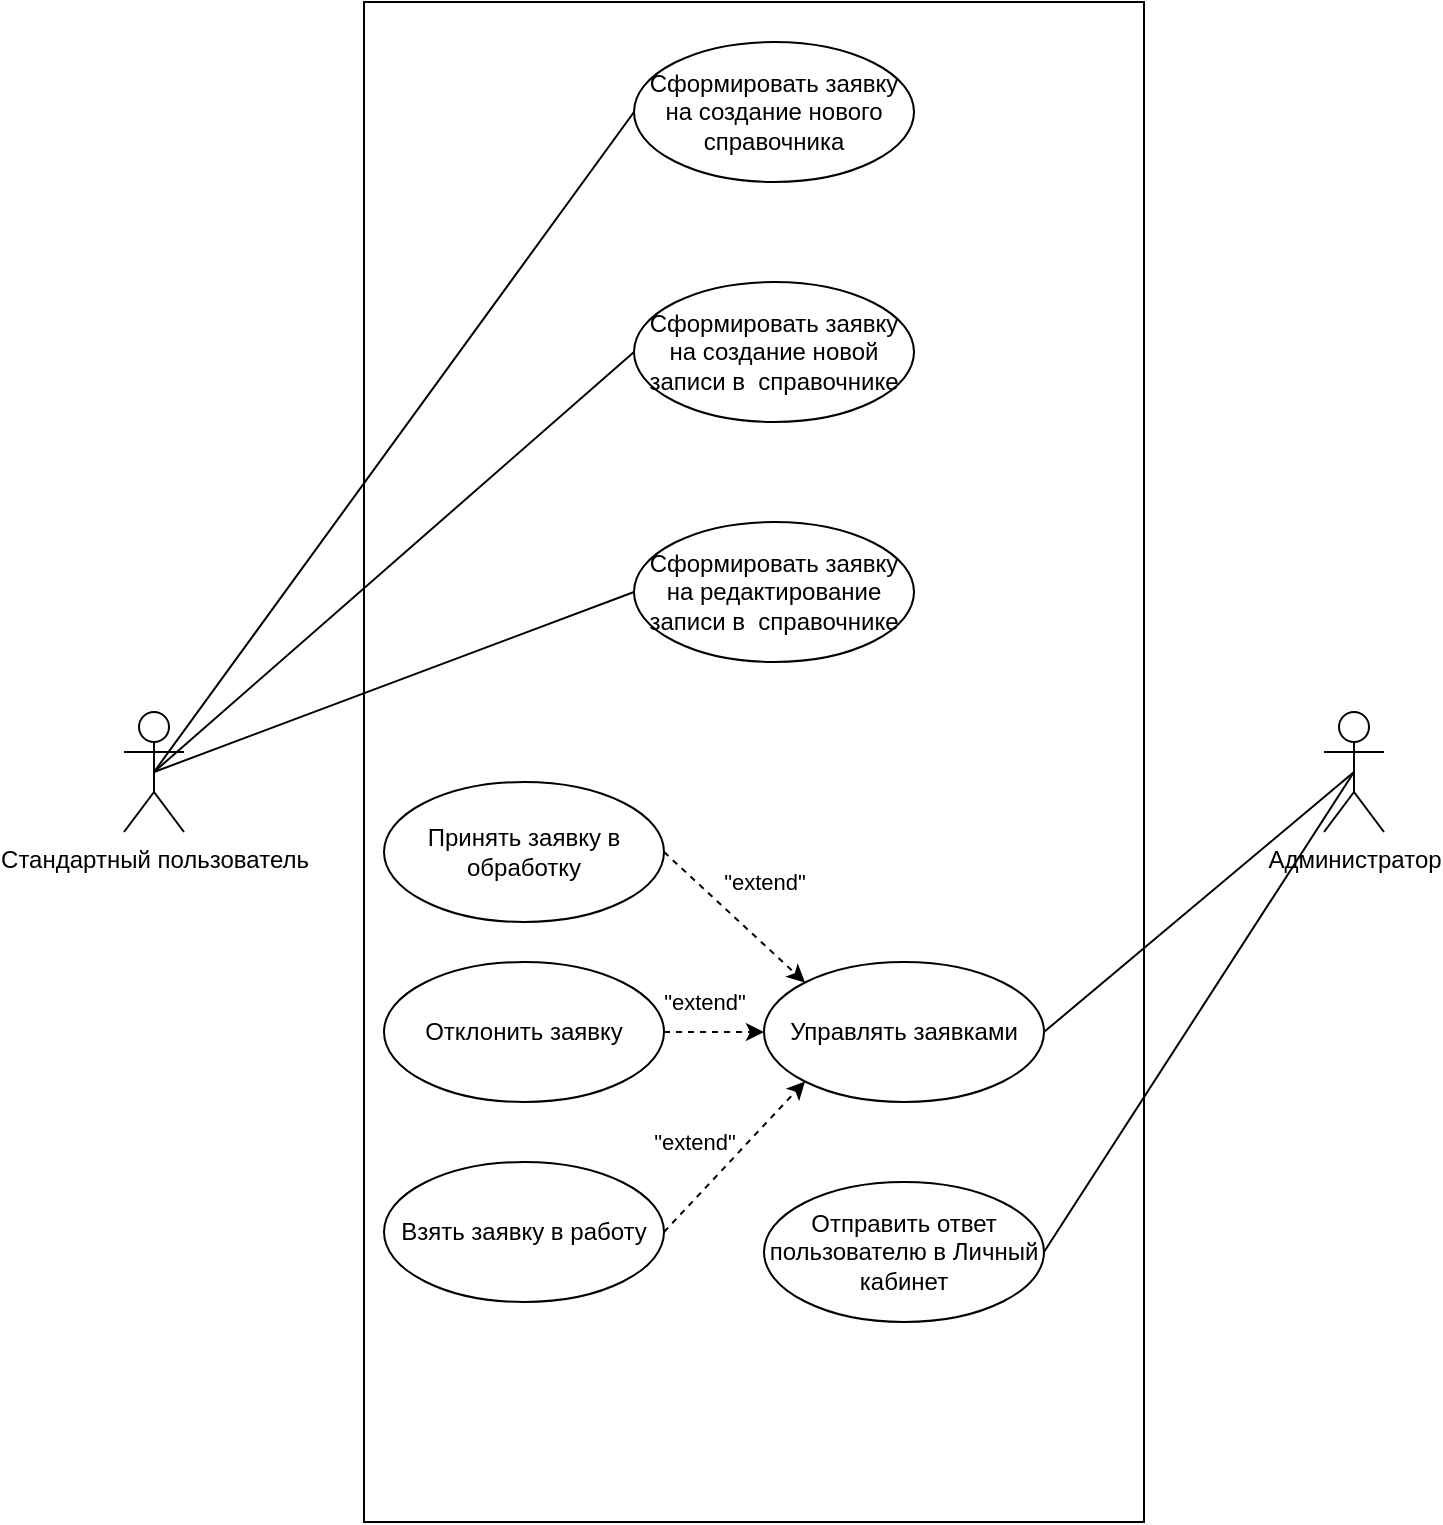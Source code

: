 <mxfile version="24.7.12">
  <diagram name="Страница — 1" id="W9piKHdOO3gh-nqHFyr9">
    <mxGraphModel dx="1095" dy="584" grid="1" gridSize="10" guides="1" tooltips="1" connect="1" arrows="1" fold="1" page="1" pageScale="1" pageWidth="827" pageHeight="1169" math="0" shadow="0">
      <root>
        <mxCell id="0" />
        <mxCell id="1" parent="0" />
        <mxCell id="Sw2GpvtBc1ML-Zhf_zwb-1" value="Стандартный пользователь" style="shape=umlActor;verticalLabelPosition=bottom;verticalAlign=top;html=1;" vertex="1" parent="1">
          <mxGeometry x="110" y="555" width="30" height="60" as="geometry" />
        </mxCell>
        <mxCell id="Sw2GpvtBc1ML-Zhf_zwb-5" value="Администратор" style="shape=umlActor;verticalLabelPosition=bottom;verticalAlign=top;html=1;" vertex="1" parent="1">
          <mxGeometry x="710" y="555" width="30" height="60" as="geometry" />
        </mxCell>
        <mxCell id="Sw2GpvtBc1ML-Zhf_zwb-12" value="" style="rounded=0;whiteSpace=wrap;html=1;fillColor=none;" vertex="1" parent="1">
          <mxGeometry x="230" y="200" width="390" height="760" as="geometry" />
        </mxCell>
        <mxCell id="Sw2GpvtBc1ML-Zhf_zwb-13" value="Сформировать заявку на создание нового справочника" style="ellipse;whiteSpace=wrap;html=1;" vertex="1" parent="1">
          <mxGeometry x="365" y="220" width="140" height="70" as="geometry" />
        </mxCell>
        <mxCell id="Sw2GpvtBc1ML-Zhf_zwb-14" value="Сформировать заявку на создание новой записи в&amp;nbsp; справочнике" style="ellipse;whiteSpace=wrap;html=1;" vertex="1" parent="1">
          <mxGeometry x="365" y="340" width="140" height="70" as="geometry" />
        </mxCell>
        <mxCell id="Sw2GpvtBc1ML-Zhf_zwb-15" value="Сформировать заявку на редактирование записи в&amp;nbsp; справочнике" style="ellipse;whiteSpace=wrap;html=1;" vertex="1" parent="1">
          <mxGeometry x="365" y="460" width="140" height="70" as="geometry" />
        </mxCell>
        <mxCell id="Sw2GpvtBc1ML-Zhf_zwb-23" value="Принять заявку в обработку" style="ellipse;whiteSpace=wrap;html=1;" vertex="1" parent="1">
          <mxGeometry x="240" y="590" width="140" height="70" as="geometry" />
        </mxCell>
        <mxCell id="Sw2GpvtBc1ML-Zhf_zwb-24" value="Отклонить заявку" style="ellipse;whiteSpace=wrap;html=1;" vertex="1" parent="1">
          <mxGeometry x="240" y="680" width="140" height="70" as="geometry" />
        </mxCell>
        <mxCell id="Sw2GpvtBc1ML-Zhf_zwb-25" value="Взять заявку в работу" style="ellipse;whiteSpace=wrap;html=1;" vertex="1" parent="1">
          <mxGeometry x="240" y="780" width="140" height="70" as="geometry" />
        </mxCell>
        <mxCell id="Sw2GpvtBc1ML-Zhf_zwb-29" value="" style="endArrow=none;html=1;rounded=0;exitX=0.5;exitY=0.5;exitDx=0;exitDy=0;exitPerimeter=0;entryX=0;entryY=0.5;entryDx=0;entryDy=0;" edge="1" parent="1" source="Sw2GpvtBc1ML-Zhf_zwb-1" target="Sw2GpvtBc1ML-Zhf_zwb-13">
          <mxGeometry width="50" height="50" relative="1" as="geometry">
            <mxPoint x="300" y="590" as="sourcePoint" />
            <mxPoint x="350" y="540" as="targetPoint" />
          </mxGeometry>
        </mxCell>
        <mxCell id="Sw2GpvtBc1ML-Zhf_zwb-32" value="" style="endArrow=none;html=1;rounded=0;exitX=0.5;exitY=0.5;exitDx=0;exitDy=0;exitPerimeter=0;entryX=0;entryY=0.5;entryDx=0;entryDy=0;" edge="1" parent="1" source="Sw2GpvtBc1ML-Zhf_zwb-1" target="Sw2GpvtBc1ML-Zhf_zwb-14">
          <mxGeometry width="50" height="50" relative="1" as="geometry">
            <mxPoint x="135" y="595" as="sourcePoint" />
            <mxPoint x="365" y="265" as="targetPoint" />
          </mxGeometry>
        </mxCell>
        <mxCell id="Sw2GpvtBc1ML-Zhf_zwb-33" value="" style="endArrow=none;html=1;rounded=0;exitX=0.5;exitY=0.5;exitDx=0;exitDy=0;exitPerimeter=0;entryX=0;entryY=0.5;entryDx=0;entryDy=0;" edge="1" parent="1" source="Sw2GpvtBc1ML-Zhf_zwb-1" target="Sw2GpvtBc1ML-Zhf_zwb-15">
          <mxGeometry width="50" height="50" relative="1" as="geometry">
            <mxPoint x="145" y="605" as="sourcePoint" />
            <mxPoint x="375" y="275" as="targetPoint" />
          </mxGeometry>
        </mxCell>
        <mxCell id="Sw2GpvtBc1ML-Zhf_zwb-38" value="Отправить ответ пользователю в Личный кабинет" style="ellipse;whiteSpace=wrap;html=1;" vertex="1" parent="1">
          <mxGeometry x="430" y="790" width="140" height="70" as="geometry" />
        </mxCell>
        <mxCell id="Sw2GpvtBc1ML-Zhf_zwb-39" value="" style="endArrow=none;html=1;rounded=0;exitX=0.5;exitY=0.5;exitDx=0;exitDy=0;exitPerimeter=0;entryX=1;entryY=0.5;entryDx=0;entryDy=0;" edge="1" parent="1" source="Sw2GpvtBc1ML-Zhf_zwb-5" target="Sw2GpvtBc1ML-Zhf_zwb-38">
          <mxGeometry width="50" height="50" relative="1" as="geometry">
            <mxPoint x="735" y="595" as="sourcePoint" />
            <mxPoint x="515" y="835" as="targetPoint" />
          </mxGeometry>
        </mxCell>
        <mxCell id="Sw2GpvtBc1ML-Zhf_zwb-44" value="Управлять заявками" style="ellipse;whiteSpace=wrap;html=1;" vertex="1" parent="1">
          <mxGeometry x="430" y="680" width="140" height="70" as="geometry" />
        </mxCell>
        <mxCell id="Sw2GpvtBc1ML-Zhf_zwb-45" value="" style="endArrow=classic;html=1;rounded=0;dashed=1;exitX=1;exitY=0.5;exitDx=0;exitDy=0;entryX=0;entryY=0;entryDx=0;entryDy=0;" edge="1" parent="1" source="Sw2GpvtBc1ML-Zhf_zwb-23" target="Sw2GpvtBc1ML-Zhf_zwb-44">
          <mxGeometry width="50" height="50" relative="1" as="geometry">
            <mxPoint x="500" y="564.8" as="sourcePoint" />
            <mxPoint x="430" y="660.0" as="targetPoint" />
          </mxGeometry>
        </mxCell>
        <mxCell id="Sw2GpvtBc1ML-Zhf_zwb-49" value="&quot;extend&quot;" style="edgeLabel;html=1;align=center;verticalAlign=middle;resizable=0;points=[];rotation=0;" vertex="1" connectable="0" parent="Sw2GpvtBc1ML-Zhf_zwb-45">
          <mxGeometry x="-0.007" relative="1" as="geometry">
            <mxPoint x="15" y="-18" as="offset" />
          </mxGeometry>
        </mxCell>
        <mxCell id="Sw2GpvtBc1ML-Zhf_zwb-46" value="" style="endArrow=classic;html=1;rounded=0;dashed=1;exitX=1;exitY=0.5;exitDx=0;exitDy=0;entryX=0;entryY=0.5;entryDx=0;entryDy=0;" edge="1" parent="1" source="Sw2GpvtBc1ML-Zhf_zwb-24" target="Sw2GpvtBc1ML-Zhf_zwb-44">
          <mxGeometry width="50" height="50" relative="1" as="geometry">
            <mxPoint x="400" y="635" as="sourcePoint" />
            <mxPoint x="461" y="690" as="targetPoint" />
          </mxGeometry>
        </mxCell>
        <mxCell id="Sw2GpvtBc1ML-Zhf_zwb-52" value="&quot;extend&quot;" style="edgeLabel;html=1;align=center;verticalAlign=middle;resizable=0;points=[];" vertex="1" connectable="0" parent="Sw2GpvtBc1ML-Zhf_zwb-46">
          <mxGeometry x="-0.329" y="3" relative="1" as="geometry">
            <mxPoint x="3" y="-12" as="offset" />
          </mxGeometry>
        </mxCell>
        <mxCell id="Sw2GpvtBc1ML-Zhf_zwb-47" value="" style="endArrow=classic;html=1;rounded=0;dashed=1;exitX=1;exitY=0.5;exitDx=0;exitDy=0;entryX=0;entryY=1;entryDx=0;entryDy=0;" edge="1" parent="1" source="Sw2GpvtBc1ML-Zhf_zwb-25" target="Sw2GpvtBc1ML-Zhf_zwb-44">
          <mxGeometry width="50" height="50" relative="1" as="geometry">
            <mxPoint x="400" y="635" as="sourcePoint" />
            <mxPoint x="461" y="690" as="targetPoint" />
          </mxGeometry>
        </mxCell>
        <mxCell id="Sw2GpvtBc1ML-Zhf_zwb-53" value="&quot;extend&quot;" style="edgeLabel;html=1;align=center;verticalAlign=middle;resizable=0;points=[];" vertex="1" connectable="0" parent="Sw2GpvtBc1ML-Zhf_zwb-47">
          <mxGeometry x="-0.093" y="-1" relative="1" as="geometry">
            <mxPoint x="-18" y="-12" as="offset" />
          </mxGeometry>
        </mxCell>
        <mxCell id="Sw2GpvtBc1ML-Zhf_zwb-48" value="" style="endArrow=none;html=1;rounded=0;exitX=0.5;exitY=0.5;exitDx=0;exitDy=0;exitPerimeter=0;entryX=1;entryY=0.5;entryDx=0;entryDy=0;" edge="1" parent="1" source="Sw2GpvtBc1ML-Zhf_zwb-5" target="Sw2GpvtBc1ML-Zhf_zwb-44">
          <mxGeometry width="50" height="50" relative="1" as="geometry">
            <mxPoint x="735" y="595" as="sourcePoint" />
            <mxPoint x="515" y="915" as="targetPoint" />
          </mxGeometry>
        </mxCell>
      </root>
    </mxGraphModel>
  </diagram>
</mxfile>
